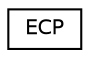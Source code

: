 digraph "Graphical Class Hierarchy"
{
 // LATEX_PDF_SIZE
  edge [fontname="Helvetica",fontsize="10",labelfontname="Helvetica",labelfontsize="10"];
  node [fontname="Helvetica",fontsize="10",shape=record];
  rankdir="LR";
  Node0 [label="ECP",height=0.2,width=0.4,color="black", fillcolor="white", style="filled",URL="$class_e_c_p.html",tooltip="An implementation of a system Entropy Collector Provider."];
}
